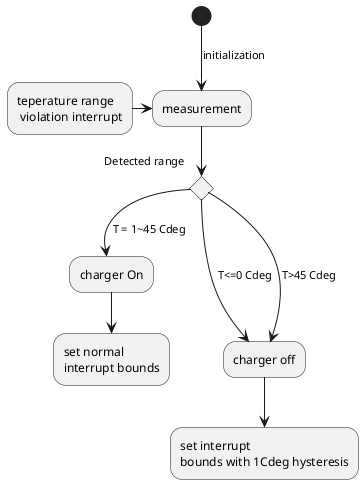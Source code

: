 @startuml
(*) --> [initialization] "measurement" as meas
"teperature range\n violation interrupt" -> meas
If "Detected range" then
    --> [T = 1~45 Cdeg] charger On
    --> set normal\ninterrupt bounds
    else
    ---> [T<=0 Cdeg] "charger off" as co
    --> set interrupt\nbounds with 1Cdeg hysteresis
    else
    --> [T>45 Cdeg] co
Endif
@enduml

